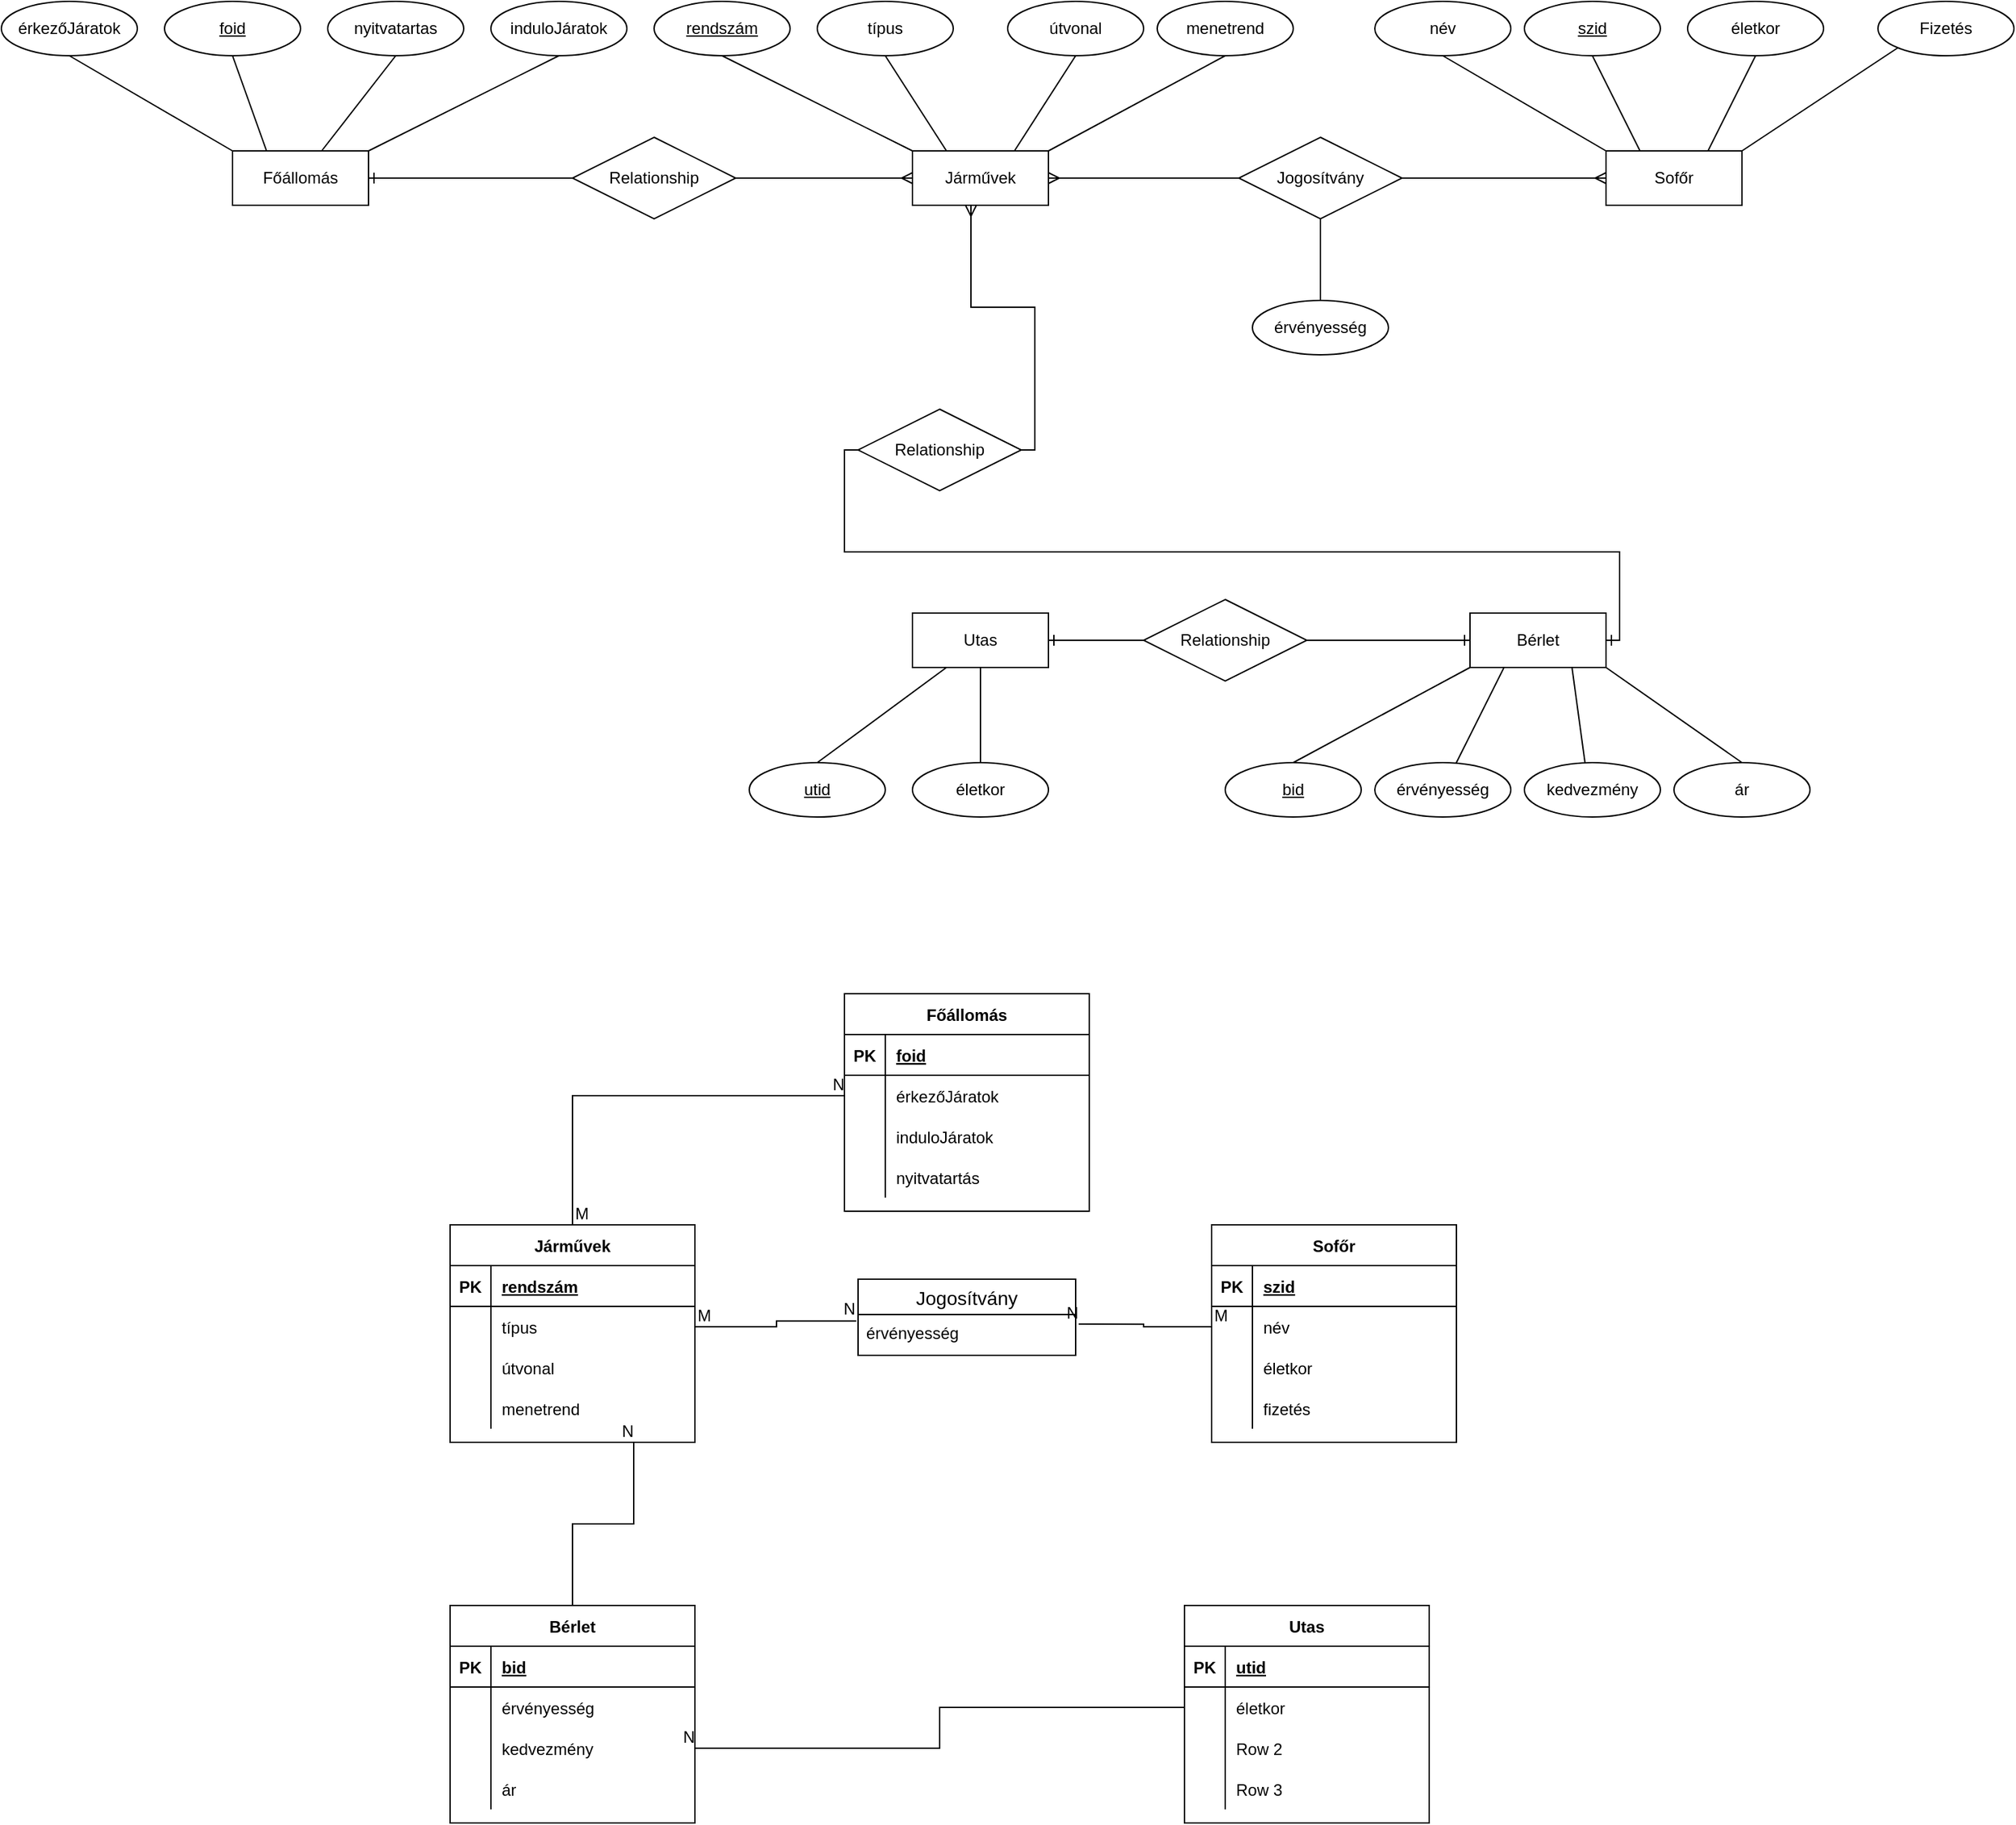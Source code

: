 <mxfile version="20.4.0" type="github">
  <diagram id="R2lEEEUBdFMjLlhIrx00" name="Page-1">
    <mxGraphModel dx="2873" dy="1334" grid="1" gridSize="10" guides="1" tooltips="1" connect="1" arrows="1" fold="1" page="0" pageScale="1" pageWidth="850" pageHeight="1100" math="0" shadow="0" extFonts="Permanent Marker^https://fonts.googleapis.com/css?family=Permanent+Marker">
      <root>
        <mxCell id="0" />
        <mxCell id="1" parent="0" />
        <mxCell id="M6gMAkujk3P0K6vXCGeZ-2" value="Utas" style="whiteSpace=wrap;html=1;align=center;" parent="1" vertex="1">
          <mxGeometry x="-160" y="190" width="100" height="40" as="geometry" />
        </mxCell>
        <mxCell id="M6gMAkujk3P0K6vXCGeZ-3" value="Bérlet" style="whiteSpace=wrap;html=1;align=center;" parent="1" vertex="1">
          <mxGeometry x="250" y="190" width="100" height="40" as="geometry" />
        </mxCell>
        <mxCell id="M6gMAkujk3P0K6vXCGeZ-4" value="Járművek" style="whiteSpace=wrap;html=1;align=center;" parent="1" vertex="1">
          <mxGeometry x="-160" y="-150" width="100" height="40" as="geometry" />
        </mxCell>
        <mxCell id="M6gMAkujk3P0K6vXCGeZ-5" value="Sofőr" style="whiteSpace=wrap;html=1;align=center;" parent="1" vertex="1">
          <mxGeometry x="350" y="-150" width="100" height="40" as="geometry" />
        </mxCell>
        <mxCell id="M6gMAkujk3P0K6vXCGeZ-6" value="Jogosítvány" style="shape=rhombus;perimeter=rhombusPerimeter;whiteSpace=wrap;html=1;align=center;" parent="1" vertex="1">
          <mxGeometry x="80" y="-160" width="120" height="60" as="geometry" />
        </mxCell>
        <mxCell id="M6gMAkujk3P0K6vXCGeZ-8" value="" style="edgeStyle=entityRelationEdgeStyle;fontSize=12;html=1;endArrow=ERmany;rounded=0;exitX=1;exitY=0.5;exitDx=0;exitDy=0;entryX=0;entryY=0.5;entryDx=0;entryDy=0;" parent="1" source="M6gMAkujk3P0K6vXCGeZ-6" target="M6gMAkujk3P0K6vXCGeZ-5" edge="1">
          <mxGeometry width="100" height="100" relative="1" as="geometry">
            <mxPoint x="370" y="60" as="sourcePoint" />
            <mxPoint x="470" y="-40" as="targetPoint" />
          </mxGeometry>
        </mxCell>
        <mxCell id="M6gMAkujk3P0K6vXCGeZ-11" value="érvényesség" style="ellipse;whiteSpace=wrap;html=1;align=center;" parent="1" vertex="1">
          <mxGeometry x="90" y="-40" width="100" height="40" as="geometry" />
        </mxCell>
        <mxCell id="M6gMAkujk3P0K6vXCGeZ-13" value="" style="edgeStyle=entityRelationEdgeStyle;fontSize=12;html=1;endArrow=ERmany;rounded=0;exitX=0;exitY=0.5;exitDx=0;exitDy=0;entryX=1;entryY=0.5;entryDx=0;entryDy=0;" parent="1" source="M6gMAkujk3P0K6vXCGeZ-6" target="M6gMAkujk3P0K6vXCGeZ-4" edge="1">
          <mxGeometry width="100" height="100" relative="1" as="geometry">
            <mxPoint x="370" y="60" as="sourcePoint" />
            <mxPoint x="470" y="-40" as="targetPoint" />
          </mxGeometry>
        </mxCell>
        <mxCell id="M6gMAkujk3P0K6vXCGeZ-14" value="szid" style="ellipse;whiteSpace=wrap;html=1;align=center;fontStyle=4;" parent="1" vertex="1">
          <mxGeometry x="290" y="-260" width="100" height="40" as="geometry" />
        </mxCell>
        <mxCell id="M6gMAkujk3P0K6vXCGeZ-15" value="" style="endArrow=none;html=1;rounded=0;entryX=0.5;entryY=1;entryDx=0;entryDy=0;exitX=0.25;exitY=0;exitDx=0;exitDy=0;" parent="1" source="M6gMAkujk3P0K6vXCGeZ-5" target="M6gMAkujk3P0K6vXCGeZ-14" edge="1">
          <mxGeometry relative="1" as="geometry">
            <mxPoint x="340" y="10" as="sourcePoint" />
            <mxPoint x="500" y="10" as="targetPoint" />
          </mxGeometry>
        </mxCell>
        <mxCell id="M6gMAkujk3P0K6vXCGeZ-16" value="Relationship" style="shape=rhombus;perimeter=rhombusPerimeter;whiteSpace=wrap;html=1;align=center;" parent="1" vertex="1">
          <mxGeometry x="10" y="180" width="120" height="60" as="geometry" />
        </mxCell>
        <mxCell id="M6gMAkujk3P0K6vXCGeZ-17" value="" style="edgeStyle=entityRelationEdgeStyle;fontSize=12;html=1;endArrow=ERone;endFill=1;rounded=0;exitX=1;exitY=0.5;exitDx=0;exitDy=0;entryX=0;entryY=0.5;entryDx=0;entryDy=0;" parent="1" source="M6gMAkujk3P0K6vXCGeZ-16" target="M6gMAkujk3P0K6vXCGeZ-3" edge="1">
          <mxGeometry width="100" height="100" relative="1" as="geometry">
            <mxPoint x="160" y="60" as="sourcePoint" />
            <mxPoint x="470" y="60" as="targetPoint" />
          </mxGeometry>
        </mxCell>
        <mxCell id="M6gMAkujk3P0K6vXCGeZ-18" value="" style="edgeStyle=entityRelationEdgeStyle;fontSize=12;html=1;endArrow=ERone;endFill=1;rounded=0;exitX=0;exitY=0.5;exitDx=0;exitDy=0;entryX=1;entryY=0.5;entryDx=0;entryDy=0;" parent="1" source="M6gMAkujk3P0K6vXCGeZ-16" target="M6gMAkujk3P0K6vXCGeZ-2" edge="1">
          <mxGeometry width="100" height="100" relative="1" as="geometry">
            <mxPoint x="370" y="160" as="sourcePoint" />
            <mxPoint x="470" y="60" as="targetPoint" />
          </mxGeometry>
        </mxCell>
        <mxCell id="M6gMAkujk3P0K6vXCGeZ-20" value="bid" style="ellipse;whiteSpace=wrap;html=1;align=center;fontStyle=4;" parent="1" vertex="1">
          <mxGeometry x="70" y="300" width="100" height="40" as="geometry" />
        </mxCell>
        <mxCell id="M6gMAkujk3P0K6vXCGeZ-21" value="" style="endArrow=none;html=1;rounded=0;exitX=0.5;exitY=0;exitDx=0;exitDy=0;entryX=0;entryY=1;entryDx=0;entryDy=0;" parent="1" source="M6gMAkujk3P0K6vXCGeZ-20" target="M6gMAkujk3P0K6vXCGeZ-3" edge="1">
          <mxGeometry relative="1" as="geometry">
            <mxPoint x="340" y="110" as="sourcePoint" />
            <mxPoint x="500" y="110" as="targetPoint" />
          </mxGeometry>
        </mxCell>
        <mxCell id="M6gMAkujk3P0K6vXCGeZ-22" value="érvényesség" style="ellipse;whiteSpace=wrap;html=1;align=center;" parent="1" vertex="1">
          <mxGeometry x="180" y="300" width="100" height="40" as="geometry" />
        </mxCell>
        <mxCell id="M6gMAkujk3P0K6vXCGeZ-24" value="" style="endArrow=none;html=1;rounded=0;exitX=0.25;exitY=1;exitDx=0;exitDy=0;" parent="1" source="M6gMAkujk3P0K6vXCGeZ-3" target="M6gMAkujk3P0K6vXCGeZ-22" edge="1">
          <mxGeometry relative="1" as="geometry">
            <mxPoint x="340" y="110" as="sourcePoint" />
            <mxPoint x="500" y="110" as="targetPoint" />
          </mxGeometry>
        </mxCell>
        <mxCell id="M6gMAkujk3P0K6vXCGeZ-25" value="" style="endArrow=none;html=1;rounded=0;exitX=0.75;exitY=1;exitDx=0;exitDy=0;entryX=0.5;entryY=1;entryDx=0;entryDy=0;" parent="1" source="M6gMAkujk3P0K6vXCGeZ-3" target="M6gMAkujk3P0K6vXCGeZ-39" edge="1">
          <mxGeometry relative="1" as="geometry">
            <mxPoint x="340" y="110" as="sourcePoint" />
            <mxPoint x="330" y="120" as="targetPoint" />
          </mxGeometry>
        </mxCell>
        <mxCell id="M6gMAkujk3P0K6vXCGeZ-26" value="életkor" style="ellipse;whiteSpace=wrap;html=1;align=center;" parent="1" vertex="1">
          <mxGeometry x="-160" y="300" width="100" height="40" as="geometry" />
        </mxCell>
        <mxCell id="M6gMAkujk3P0K6vXCGeZ-27" value="" style="endArrow=none;html=1;rounded=0;exitX=0.5;exitY=1;exitDx=0;exitDy=0;entryX=0.5;entryY=0;entryDx=0;entryDy=0;" parent="1" source="M6gMAkujk3P0K6vXCGeZ-2" target="M6gMAkujk3P0K6vXCGeZ-26" edge="1">
          <mxGeometry relative="1" as="geometry">
            <mxPoint x="340" y="110" as="sourcePoint" />
            <mxPoint x="500" y="110" as="targetPoint" />
          </mxGeometry>
        </mxCell>
        <mxCell id="M6gMAkujk3P0K6vXCGeZ-28" value="Relationship" style="shape=rhombus;perimeter=rhombusPerimeter;whiteSpace=wrap;html=1;align=center;" parent="1" vertex="1">
          <mxGeometry x="-200" y="40" width="120" height="60" as="geometry" />
        </mxCell>
        <mxCell id="M6gMAkujk3P0K6vXCGeZ-29" value="" style="fontSize=12;html=1;endArrow=ERmany;rounded=0;exitX=1;exitY=0.5;exitDx=0;exitDy=0;entryX=0.43;entryY=1;entryDx=0;entryDy=0;edgeStyle=orthogonalEdgeStyle;entryPerimeter=0;" parent="1" source="M6gMAkujk3P0K6vXCGeZ-28" target="M6gMAkujk3P0K6vXCGeZ-4" edge="1">
          <mxGeometry width="100" height="100" relative="1" as="geometry">
            <mxPoint x="440" y="160" as="sourcePoint" />
            <mxPoint x="540" y="60" as="targetPoint" />
          </mxGeometry>
        </mxCell>
        <mxCell id="M6gMAkujk3P0K6vXCGeZ-30" value="" style="edgeStyle=orthogonalEdgeStyle;fontSize=12;html=1;endArrow=ERone;endFill=1;rounded=0;exitX=0;exitY=0.5;exitDx=0;exitDy=0;entryX=1;entryY=0.5;entryDx=0;entryDy=0;" parent="1" source="M6gMAkujk3P0K6vXCGeZ-28" target="M6gMAkujk3P0K6vXCGeZ-3" edge="1">
          <mxGeometry width="100" height="100" relative="1" as="geometry">
            <mxPoint x="260" y="60" as="sourcePoint" />
            <mxPoint x="360" y="-40" as="targetPoint" />
          </mxGeometry>
        </mxCell>
        <mxCell id="M6gMAkujk3P0K6vXCGeZ-31" value="típus" style="ellipse;whiteSpace=wrap;html=1;align=center;" parent="1" vertex="1">
          <mxGeometry x="-230" y="-260" width="100" height="40" as="geometry" />
        </mxCell>
        <mxCell id="M6gMAkujk3P0K6vXCGeZ-32" value="rendszám" style="ellipse;whiteSpace=wrap;html=1;align=center;fontStyle=4;" parent="1" vertex="1">
          <mxGeometry x="-350" y="-260" width="100" height="40" as="geometry" />
        </mxCell>
        <mxCell id="M6gMAkujk3P0K6vXCGeZ-33" value="" style="endArrow=none;html=1;rounded=0;exitX=0.5;exitY=1;exitDx=0;exitDy=0;entryX=0;entryY=0;entryDx=0;entryDy=0;" parent="1" source="M6gMAkujk3P0K6vXCGeZ-32" target="M6gMAkujk3P0K6vXCGeZ-4" edge="1">
          <mxGeometry relative="1" as="geometry">
            <mxPoint x="230" y="10" as="sourcePoint" />
            <mxPoint x="390" y="10" as="targetPoint" />
          </mxGeometry>
        </mxCell>
        <mxCell id="M6gMAkujk3P0K6vXCGeZ-34" value="" style="endArrow=none;html=1;rounded=0;exitX=0.5;exitY=1;exitDx=0;exitDy=0;entryX=0.25;entryY=0;entryDx=0;entryDy=0;" parent="1" source="M6gMAkujk3P0K6vXCGeZ-31" target="M6gMAkujk3P0K6vXCGeZ-4" edge="1">
          <mxGeometry relative="1" as="geometry">
            <mxPoint x="230" y="10" as="sourcePoint" />
            <mxPoint x="390" y="10" as="targetPoint" />
          </mxGeometry>
        </mxCell>
        <mxCell id="M6gMAkujk3P0K6vXCGeZ-35" value="életkor" style="ellipse;whiteSpace=wrap;html=1;align=center;" parent="1" vertex="1">
          <mxGeometry x="410" y="-260" width="100" height="40" as="geometry" />
        </mxCell>
        <mxCell id="M6gMAkujk3P0K6vXCGeZ-36" value="ár" style="ellipse;whiteSpace=wrap;html=1;align=center;" parent="1" vertex="1">
          <mxGeometry x="400" y="300" width="100" height="40" as="geometry" />
        </mxCell>
        <mxCell id="M6gMAkujk3P0K6vXCGeZ-37" value="" style="endArrow=none;html=1;rounded=0;entryX=0.5;entryY=0;entryDx=0;entryDy=0;exitX=1;exitY=1;exitDx=0;exitDy=0;" parent="1" source="M6gMAkujk3P0K6vXCGeZ-3" target="M6gMAkujk3P0K6vXCGeZ-36" edge="1">
          <mxGeometry relative="1" as="geometry">
            <mxPoint x="230" y="10" as="sourcePoint" />
            <mxPoint x="390" y="10" as="targetPoint" />
          </mxGeometry>
        </mxCell>
        <mxCell id="M6gMAkujk3P0K6vXCGeZ-39" value="kedvezmény" style="ellipse;whiteSpace=wrap;html=1;align=center;" parent="1" vertex="1">
          <mxGeometry x="290" y="300" width="100" height="40" as="geometry" />
        </mxCell>
        <mxCell id="M6gMAkujk3P0K6vXCGeZ-40" value="útvonal" style="ellipse;whiteSpace=wrap;html=1;align=center;" parent="1" vertex="1">
          <mxGeometry x="-90" y="-260" width="100" height="40" as="geometry" />
        </mxCell>
        <mxCell id="M6gMAkujk3P0K6vXCGeZ-42" value="" style="endArrow=none;html=1;rounded=0;exitX=0.75;exitY=0;exitDx=0;exitDy=0;entryX=0.5;entryY=1;entryDx=0;entryDy=0;" parent="1" source="M6gMAkujk3P0K6vXCGeZ-4" target="M6gMAkujk3P0K6vXCGeZ-40" edge="1">
          <mxGeometry relative="1" as="geometry">
            <mxPoint x="230" y="10" as="sourcePoint" />
            <mxPoint x="390" y="10" as="targetPoint" />
          </mxGeometry>
        </mxCell>
        <mxCell id="M6gMAkujk3P0K6vXCGeZ-43" value="" style="endArrow=none;html=1;rounded=0;exitX=0.75;exitY=0;exitDx=0;exitDy=0;entryX=0.5;entryY=1;entryDx=0;entryDy=0;" parent="1" source="M6gMAkujk3P0K6vXCGeZ-5" target="M6gMAkujk3P0K6vXCGeZ-35" edge="1">
          <mxGeometry relative="1" as="geometry">
            <mxPoint x="230" y="110" as="sourcePoint" />
            <mxPoint x="390" y="110" as="targetPoint" />
          </mxGeometry>
        </mxCell>
        <mxCell id="M6gMAkujk3P0K6vXCGeZ-44" value="név" style="ellipse;whiteSpace=wrap;html=1;align=center;" parent="1" vertex="1">
          <mxGeometry x="180" y="-260" width="100" height="40" as="geometry" />
        </mxCell>
        <mxCell id="M6gMAkujk3P0K6vXCGeZ-46" value="" style="endArrow=none;html=1;rounded=0;exitX=0.5;exitY=1;exitDx=0;exitDy=0;entryX=0;entryY=0;entryDx=0;entryDy=0;" parent="1" source="M6gMAkujk3P0K6vXCGeZ-44" target="M6gMAkujk3P0K6vXCGeZ-5" edge="1">
          <mxGeometry relative="1" as="geometry">
            <mxPoint x="230" y="-40" as="sourcePoint" />
            <mxPoint x="390" y="-40" as="targetPoint" />
          </mxGeometry>
        </mxCell>
        <mxCell id="M6gMAkujk3P0K6vXCGeZ-47" value="" style="endArrow=none;html=1;rounded=0;entryX=1;entryY=0;entryDx=0;entryDy=0;exitX=0;exitY=1;exitDx=0;exitDy=0;" parent="1" source="M6gMAkujk3P0K6vXCGeZ-48" target="M6gMAkujk3P0K6vXCGeZ-5" edge="1">
          <mxGeometry relative="1" as="geometry">
            <mxPoint x="540" y="-130" as="sourcePoint" />
            <mxPoint x="390" y="-40" as="targetPoint" />
          </mxGeometry>
        </mxCell>
        <mxCell id="M6gMAkujk3P0K6vXCGeZ-48" value="Fizetés" style="ellipse;whiteSpace=wrap;html=1;align=center;" parent="1" vertex="1">
          <mxGeometry x="550" y="-260" width="100" height="40" as="geometry" />
        </mxCell>
        <mxCell id="M6gMAkujk3P0K6vXCGeZ-49" value="" style="endArrow=none;html=1;rounded=0;exitX=0.5;exitY=1;exitDx=0;exitDy=0;entryX=0.5;entryY=0;entryDx=0;entryDy=0;" parent="1" source="M6gMAkujk3P0K6vXCGeZ-6" target="M6gMAkujk3P0K6vXCGeZ-11" edge="1">
          <mxGeometry relative="1" as="geometry">
            <mxPoint x="300" y="70" as="sourcePoint" />
            <mxPoint x="460" y="70" as="targetPoint" />
          </mxGeometry>
        </mxCell>
        <mxCell id="M6gMAkujk3P0K6vXCGeZ-50" value="menetrend" style="ellipse;whiteSpace=wrap;html=1;align=center;" parent="1" vertex="1">
          <mxGeometry x="20" y="-260" width="100" height="40" as="geometry" />
        </mxCell>
        <mxCell id="M6gMAkujk3P0K6vXCGeZ-51" value="" style="endArrow=none;html=1;rounded=0;exitX=1;exitY=0;exitDx=0;exitDy=0;entryX=0.5;entryY=1;entryDx=0;entryDy=0;" parent="1" source="M6gMAkujk3P0K6vXCGeZ-4" target="M6gMAkujk3P0K6vXCGeZ-50" edge="1">
          <mxGeometry relative="1" as="geometry">
            <mxPoint x="300" y="70" as="sourcePoint" />
            <mxPoint x="460" y="70" as="targetPoint" />
          </mxGeometry>
        </mxCell>
        <mxCell id="M6gMAkujk3P0K6vXCGeZ-52" value="Járművek" style="shape=table;startSize=30;container=1;collapsible=1;childLayout=tableLayout;fixedRows=1;rowLines=0;fontStyle=1;align=center;resizeLast=1;" parent="1" vertex="1">
          <mxGeometry x="-500" y="640" width="180" height="160" as="geometry" />
        </mxCell>
        <mxCell id="M6gMAkujk3P0K6vXCGeZ-53" value="" style="shape=tableRow;horizontal=0;startSize=0;swimlaneHead=0;swimlaneBody=0;fillColor=none;collapsible=0;dropTarget=0;points=[[0,0.5],[1,0.5]];portConstraint=eastwest;top=0;left=0;right=0;bottom=1;" parent="M6gMAkujk3P0K6vXCGeZ-52" vertex="1">
          <mxGeometry y="30" width="180" height="30" as="geometry" />
        </mxCell>
        <mxCell id="M6gMAkujk3P0K6vXCGeZ-54" value="PK" style="shape=partialRectangle;connectable=0;fillColor=none;top=0;left=0;bottom=0;right=0;fontStyle=1;overflow=hidden;" parent="M6gMAkujk3P0K6vXCGeZ-53" vertex="1">
          <mxGeometry width="30" height="30" as="geometry">
            <mxRectangle width="30" height="30" as="alternateBounds" />
          </mxGeometry>
        </mxCell>
        <mxCell id="M6gMAkujk3P0K6vXCGeZ-55" value="rendszám" style="shape=partialRectangle;connectable=0;fillColor=none;top=0;left=0;bottom=0;right=0;align=left;spacingLeft=6;fontStyle=5;overflow=hidden;" parent="M6gMAkujk3P0K6vXCGeZ-53" vertex="1">
          <mxGeometry x="30" width="150" height="30" as="geometry">
            <mxRectangle width="150" height="30" as="alternateBounds" />
          </mxGeometry>
        </mxCell>
        <mxCell id="M6gMAkujk3P0K6vXCGeZ-56" value="" style="shape=tableRow;horizontal=0;startSize=0;swimlaneHead=0;swimlaneBody=0;fillColor=none;collapsible=0;dropTarget=0;points=[[0,0.5],[1,0.5]];portConstraint=eastwest;top=0;left=0;right=0;bottom=0;" parent="M6gMAkujk3P0K6vXCGeZ-52" vertex="1">
          <mxGeometry y="60" width="180" height="30" as="geometry" />
        </mxCell>
        <mxCell id="M6gMAkujk3P0K6vXCGeZ-57" value="" style="shape=partialRectangle;connectable=0;fillColor=none;top=0;left=0;bottom=0;right=0;editable=1;overflow=hidden;" parent="M6gMAkujk3P0K6vXCGeZ-56" vertex="1">
          <mxGeometry width="30" height="30" as="geometry">
            <mxRectangle width="30" height="30" as="alternateBounds" />
          </mxGeometry>
        </mxCell>
        <mxCell id="M6gMAkujk3P0K6vXCGeZ-58" value="típus" style="shape=partialRectangle;connectable=0;fillColor=none;top=0;left=0;bottom=0;right=0;align=left;spacingLeft=6;overflow=hidden;" parent="M6gMAkujk3P0K6vXCGeZ-56" vertex="1">
          <mxGeometry x="30" width="150" height="30" as="geometry">
            <mxRectangle width="150" height="30" as="alternateBounds" />
          </mxGeometry>
        </mxCell>
        <mxCell id="M6gMAkujk3P0K6vXCGeZ-59" value="" style="shape=tableRow;horizontal=0;startSize=0;swimlaneHead=0;swimlaneBody=0;fillColor=none;collapsible=0;dropTarget=0;points=[[0,0.5],[1,0.5]];portConstraint=eastwest;top=0;left=0;right=0;bottom=0;" parent="M6gMAkujk3P0K6vXCGeZ-52" vertex="1">
          <mxGeometry y="90" width="180" height="30" as="geometry" />
        </mxCell>
        <mxCell id="M6gMAkujk3P0K6vXCGeZ-60" value="" style="shape=partialRectangle;connectable=0;fillColor=none;top=0;left=0;bottom=0;right=0;editable=1;overflow=hidden;" parent="M6gMAkujk3P0K6vXCGeZ-59" vertex="1">
          <mxGeometry width="30" height="30" as="geometry">
            <mxRectangle width="30" height="30" as="alternateBounds" />
          </mxGeometry>
        </mxCell>
        <mxCell id="M6gMAkujk3P0K6vXCGeZ-61" value="útvonal" style="shape=partialRectangle;connectable=0;fillColor=none;top=0;left=0;bottom=0;right=0;align=left;spacingLeft=6;overflow=hidden;" parent="M6gMAkujk3P0K6vXCGeZ-59" vertex="1">
          <mxGeometry x="30" width="150" height="30" as="geometry">
            <mxRectangle width="150" height="30" as="alternateBounds" />
          </mxGeometry>
        </mxCell>
        <mxCell id="M6gMAkujk3P0K6vXCGeZ-62" value="" style="shape=tableRow;horizontal=0;startSize=0;swimlaneHead=0;swimlaneBody=0;fillColor=none;collapsible=0;dropTarget=0;points=[[0,0.5],[1,0.5]];portConstraint=eastwest;top=0;left=0;right=0;bottom=0;" parent="M6gMAkujk3P0K6vXCGeZ-52" vertex="1">
          <mxGeometry y="120" width="180" height="30" as="geometry" />
        </mxCell>
        <mxCell id="M6gMAkujk3P0K6vXCGeZ-63" value="" style="shape=partialRectangle;connectable=0;fillColor=none;top=0;left=0;bottom=0;right=0;editable=1;overflow=hidden;" parent="M6gMAkujk3P0K6vXCGeZ-62" vertex="1">
          <mxGeometry width="30" height="30" as="geometry">
            <mxRectangle width="30" height="30" as="alternateBounds" />
          </mxGeometry>
        </mxCell>
        <mxCell id="M6gMAkujk3P0K6vXCGeZ-64" value="menetrend" style="shape=partialRectangle;connectable=0;fillColor=none;top=0;left=0;bottom=0;right=0;align=left;spacingLeft=6;overflow=hidden;" parent="M6gMAkujk3P0K6vXCGeZ-62" vertex="1">
          <mxGeometry x="30" width="150" height="30" as="geometry">
            <mxRectangle width="150" height="30" as="alternateBounds" />
          </mxGeometry>
        </mxCell>
        <mxCell id="2siNBixaO03RxQ0IF_Ed-2" value="Főállomás" style="whiteSpace=wrap;html=1;align=center;" vertex="1" parent="1">
          <mxGeometry x="-660" y="-150" width="100" height="40" as="geometry" />
        </mxCell>
        <mxCell id="2siNBixaO03RxQ0IF_Ed-3" value="Relationship" style="shape=rhombus;perimeter=rhombusPerimeter;whiteSpace=wrap;html=1;align=center;" vertex="1" parent="1">
          <mxGeometry x="-410" y="-160" width="120" height="60" as="geometry" />
        </mxCell>
        <mxCell id="2siNBixaO03RxQ0IF_Ed-4" value="" style="edgeStyle=entityRelationEdgeStyle;fontSize=12;html=1;endArrow=ERone;endFill=1;rounded=0;exitX=0;exitY=0.5;exitDx=0;exitDy=0;entryX=1;entryY=0.5;entryDx=0;entryDy=0;" edge="1" parent="1" source="2siNBixaO03RxQ0IF_Ed-3" target="2siNBixaO03RxQ0IF_Ed-2">
          <mxGeometry width="100" height="100" relative="1" as="geometry">
            <mxPoint x="-290" y="-20" as="sourcePoint" />
            <mxPoint x="-190" y="-120" as="targetPoint" />
          </mxGeometry>
        </mxCell>
        <mxCell id="2siNBixaO03RxQ0IF_Ed-5" value="" style="edgeStyle=entityRelationEdgeStyle;fontSize=12;html=1;endArrow=ERmany;rounded=0;exitX=1;exitY=0.5;exitDx=0;exitDy=0;entryX=0;entryY=0.5;entryDx=0;entryDy=0;" edge="1" parent="1" source="2siNBixaO03RxQ0IF_Ed-3" target="M6gMAkujk3P0K6vXCGeZ-4">
          <mxGeometry width="100" height="100" relative="1" as="geometry">
            <mxPoint x="-290" y="-20" as="sourcePoint" />
            <mxPoint x="-280" y="-30" as="targetPoint" />
          </mxGeometry>
        </mxCell>
        <mxCell id="2siNBixaO03RxQ0IF_Ed-6" value="induloJáratok" style="ellipse;whiteSpace=wrap;html=1;align=center;" vertex="1" parent="1">
          <mxGeometry x="-470" y="-260" width="100" height="40" as="geometry" />
        </mxCell>
        <mxCell id="2siNBixaO03RxQ0IF_Ed-7" value="nyitvatartas" style="ellipse;whiteSpace=wrap;html=1;align=center;" vertex="1" parent="1">
          <mxGeometry x="-590" y="-260" width="100" height="40" as="geometry" />
        </mxCell>
        <mxCell id="2siNBixaO03RxQ0IF_Ed-9" value="foid" style="ellipse;whiteSpace=wrap;html=1;align=center;fontStyle=4;" vertex="1" parent="1">
          <mxGeometry x="-710" y="-260" width="100" height="40" as="geometry" />
        </mxCell>
        <mxCell id="2siNBixaO03RxQ0IF_Ed-11" value="érkezőJáratok" style="ellipse;whiteSpace=wrap;html=1;align=center;" vertex="1" parent="1">
          <mxGeometry x="-830" y="-260" width="100" height="40" as="geometry" />
        </mxCell>
        <mxCell id="2siNBixaO03RxQ0IF_Ed-12" value="" style="endArrow=none;html=1;rounded=0;exitX=0.5;exitY=1;exitDx=0;exitDy=0;entryX=1;entryY=0;entryDx=0;entryDy=0;" edge="1" parent="1" source="2siNBixaO03RxQ0IF_Ed-6" target="2siNBixaO03RxQ0IF_Ed-2">
          <mxGeometry relative="1" as="geometry">
            <mxPoint x="-320" y="-70" as="sourcePoint" />
            <mxPoint x="-160" y="-70" as="targetPoint" />
          </mxGeometry>
        </mxCell>
        <mxCell id="2siNBixaO03RxQ0IF_Ed-13" value="" style="endArrow=none;html=1;rounded=0;exitX=0.5;exitY=1;exitDx=0;exitDy=0;" edge="1" parent="1" source="2siNBixaO03RxQ0IF_Ed-7" target="2siNBixaO03RxQ0IF_Ed-2">
          <mxGeometry relative="1" as="geometry">
            <mxPoint x="-320" y="-70" as="sourcePoint" />
            <mxPoint x="-160" y="-70" as="targetPoint" />
          </mxGeometry>
        </mxCell>
        <mxCell id="2siNBixaO03RxQ0IF_Ed-14" value="" style="endArrow=none;html=1;rounded=0;exitX=0.5;exitY=1;exitDx=0;exitDy=0;entryX=0.25;entryY=0;entryDx=0;entryDy=0;" edge="1" parent="1" source="2siNBixaO03RxQ0IF_Ed-9" target="2siNBixaO03RxQ0IF_Ed-2">
          <mxGeometry relative="1" as="geometry">
            <mxPoint x="-320" y="-70" as="sourcePoint" />
            <mxPoint x="-160" y="-70" as="targetPoint" />
          </mxGeometry>
        </mxCell>
        <mxCell id="2siNBixaO03RxQ0IF_Ed-15" value="" style="endArrow=none;html=1;rounded=0;exitX=0.5;exitY=1;exitDx=0;exitDy=0;entryX=0;entryY=0;entryDx=0;entryDy=0;" edge="1" parent="1" source="2siNBixaO03RxQ0IF_Ed-11" target="2siNBixaO03RxQ0IF_Ed-2">
          <mxGeometry relative="1" as="geometry">
            <mxPoint x="-320" y="-70" as="sourcePoint" />
            <mxPoint x="-160" y="-70" as="targetPoint" />
          </mxGeometry>
        </mxCell>
        <mxCell id="2siNBixaO03RxQ0IF_Ed-16" value="utid" style="ellipse;whiteSpace=wrap;html=1;align=center;fontStyle=4;" vertex="1" parent="1">
          <mxGeometry x="-280" y="300" width="100" height="40" as="geometry" />
        </mxCell>
        <mxCell id="2siNBixaO03RxQ0IF_Ed-17" value="" style="endArrow=none;html=1;rounded=0;exitX=0.5;exitY=0;exitDx=0;exitDy=0;entryX=0.25;entryY=1;entryDx=0;entryDy=0;" edge="1" parent="1" source="2siNBixaO03RxQ0IF_Ed-16" target="M6gMAkujk3P0K6vXCGeZ-2">
          <mxGeometry relative="1" as="geometry">
            <mxPoint x="-220" y="130" as="sourcePoint" />
            <mxPoint x="-60" y="130" as="targetPoint" />
          </mxGeometry>
        </mxCell>
        <mxCell id="2siNBixaO03RxQ0IF_Ed-18" value="Főállomás" style="shape=table;startSize=30;container=1;collapsible=1;childLayout=tableLayout;fixedRows=1;rowLines=0;fontStyle=1;align=center;resizeLast=1;" vertex="1" parent="1">
          <mxGeometry x="-210" y="470" width="180" height="160" as="geometry" />
        </mxCell>
        <mxCell id="2siNBixaO03RxQ0IF_Ed-19" value="" style="shape=tableRow;horizontal=0;startSize=0;swimlaneHead=0;swimlaneBody=0;fillColor=none;collapsible=0;dropTarget=0;points=[[0,0.5],[1,0.5]];portConstraint=eastwest;top=0;left=0;right=0;bottom=1;" vertex="1" parent="2siNBixaO03RxQ0IF_Ed-18">
          <mxGeometry y="30" width="180" height="30" as="geometry" />
        </mxCell>
        <mxCell id="2siNBixaO03RxQ0IF_Ed-20" value="PK" style="shape=partialRectangle;connectable=0;fillColor=none;top=0;left=0;bottom=0;right=0;fontStyle=1;overflow=hidden;" vertex="1" parent="2siNBixaO03RxQ0IF_Ed-19">
          <mxGeometry width="30" height="30" as="geometry">
            <mxRectangle width="30" height="30" as="alternateBounds" />
          </mxGeometry>
        </mxCell>
        <mxCell id="2siNBixaO03RxQ0IF_Ed-21" value="foid" style="shape=partialRectangle;connectable=0;fillColor=none;top=0;left=0;bottom=0;right=0;align=left;spacingLeft=6;fontStyle=5;overflow=hidden;" vertex="1" parent="2siNBixaO03RxQ0IF_Ed-19">
          <mxGeometry x="30" width="150" height="30" as="geometry">
            <mxRectangle width="150" height="30" as="alternateBounds" />
          </mxGeometry>
        </mxCell>
        <mxCell id="2siNBixaO03RxQ0IF_Ed-22" value="" style="shape=tableRow;horizontal=0;startSize=0;swimlaneHead=0;swimlaneBody=0;fillColor=none;collapsible=0;dropTarget=0;points=[[0,0.5],[1,0.5]];portConstraint=eastwest;top=0;left=0;right=0;bottom=0;" vertex="1" parent="2siNBixaO03RxQ0IF_Ed-18">
          <mxGeometry y="60" width="180" height="30" as="geometry" />
        </mxCell>
        <mxCell id="2siNBixaO03RxQ0IF_Ed-23" value="" style="shape=partialRectangle;connectable=0;fillColor=none;top=0;left=0;bottom=0;right=0;editable=1;overflow=hidden;" vertex="1" parent="2siNBixaO03RxQ0IF_Ed-22">
          <mxGeometry width="30" height="30" as="geometry">
            <mxRectangle width="30" height="30" as="alternateBounds" />
          </mxGeometry>
        </mxCell>
        <mxCell id="2siNBixaO03RxQ0IF_Ed-24" value="érkezőJáratok" style="shape=partialRectangle;connectable=0;fillColor=none;top=0;left=0;bottom=0;right=0;align=left;spacingLeft=6;overflow=hidden;" vertex="1" parent="2siNBixaO03RxQ0IF_Ed-22">
          <mxGeometry x="30" width="150" height="30" as="geometry">
            <mxRectangle width="150" height="30" as="alternateBounds" />
          </mxGeometry>
        </mxCell>
        <mxCell id="2siNBixaO03RxQ0IF_Ed-25" value="" style="shape=tableRow;horizontal=0;startSize=0;swimlaneHead=0;swimlaneBody=0;fillColor=none;collapsible=0;dropTarget=0;points=[[0,0.5],[1,0.5]];portConstraint=eastwest;top=0;left=0;right=0;bottom=0;" vertex="1" parent="2siNBixaO03RxQ0IF_Ed-18">
          <mxGeometry y="90" width="180" height="30" as="geometry" />
        </mxCell>
        <mxCell id="2siNBixaO03RxQ0IF_Ed-26" value="" style="shape=partialRectangle;connectable=0;fillColor=none;top=0;left=0;bottom=0;right=0;editable=1;overflow=hidden;" vertex="1" parent="2siNBixaO03RxQ0IF_Ed-25">
          <mxGeometry width="30" height="30" as="geometry">
            <mxRectangle width="30" height="30" as="alternateBounds" />
          </mxGeometry>
        </mxCell>
        <mxCell id="2siNBixaO03RxQ0IF_Ed-27" value="induloJáratok" style="shape=partialRectangle;connectable=0;fillColor=none;top=0;left=0;bottom=0;right=0;align=left;spacingLeft=6;overflow=hidden;" vertex="1" parent="2siNBixaO03RxQ0IF_Ed-25">
          <mxGeometry x="30" width="150" height="30" as="geometry">
            <mxRectangle width="150" height="30" as="alternateBounds" />
          </mxGeometry>
        </mxCell>
        <mxCell id="2siNBixaO03RxQ0IF_Ed-28" value="" style="shape=tableRow;horizontal=0;startSize=0;swimlaneHead=0;swimlaneBody=0;fillColor=none;collapsible=0;dropTarget=0;points=[[0,0.5],[1,0.5]];portConstraint=eastwest;top=0;left=0;right=0;bottom=0;" vertex="1" parent="2siNBixaO03RxQ0IF_Ed-18">
          <mxGeometry y="120" width="180" height="30" as="geometry" />
        </mxCell>
        <mxCell id="2siNBixaO03RxQ0IF_Ed-29" value="" style="shape=partialRectangle;connectable=0;fillColor=none;top=0;left=0;bottom=0;right=0;editable=1;overflow=hidden;" vertex="1" parent="2siNBixaO03RxQ0IF_Ed-28">
          <mxGeometry width="30" height="30" as="geometry">
            <mxRectangle width="30" height="30" as="alternateBounds" />
          </mxGeometry>
        </mxCell>
        <mxCell id="2siNBixaO03RxQ0IF_Ed-30" value="nyitvatartás" style="shape=partialRectangle;connectable=0;fillColor=none;top=0;left=0;bottom=0;right=0;align=left;spacingLeft=6;overflow=hidden;" vertex="1" parent="2siNBixaO03RxQ0IF_Ed-28">
          <mxGeometry x="30" width="150" height="30" as="geometry">
            <mxRectangle width="150" height="30" as="alternateBounds" />
          </mxGeometry>
        </mxCell>
        <mxCell id="2siNBixaO03RxQ0IF_Ed-31" value="Sofőr" style="shape=table;startSize=30;container=1;collapsible=1;childLayout=tableLayout;fixedRows=1;rowLines=0;fontStyle=1;align=center;resizeLast=1;" vertex="1" parent="1">
          <mxGeometry x="60" y="640" width="180" height="160" as="geometry" />
        </mxCell>
        <mxCell id="2siNBixaO03RxQ0IF_Ed-32" value="" style="shape=tableRow;horizontal=0;startSize=0;swimlaneHead=0;swimlaneBody=0;fillColor=none;collapsible=0;dropTarget=0;points=[[0,0.5],[1,0.5]];portConstraint=eastwest;top=0;left=0;right=0;bottom=1;" vertex="1" parent="2siNBixaO03RxQ0IF_Ed-31">
          <mxGeometry y="30" width="180" height="30" as="geometry" />
        </mxCell>
        <mxCell id="2siNBixaO03RxQ0IF_Ed-33" value="PK" style="shape=partialRectangle;connectable=0;fillColor=none;top=0;left=0;bottom=0;right=0;fontStyle=1;overflow=hidden;" vertex="1" parent="2siNBixaO03RxQ0IF_Ed-32">
          <mxGeometry width="30" height="30" as="geometry">
            <mxRectangle width="30" height="30" as="alternateBounds" />
          </mxGeometry>
        </mxCell>
        <mxCell id="2siNBixaO03RxQ0IF_Ed-34" value="szid" style="shape=partialRectangle;connectable=0;fillColor=none;top=0;left=0;bottom=0;right=0;align=left;spacingLeft=6;fontStyle=5;overflow=hidden;" vertex="1" parent="2siNBixaO03RxQ0IF_Ed-32">
          <mxGeometry x="30" width="150" height="30" as="geometry">
            <mxRectangle width="150" height="30" as="alternateBounds" />
          </mxGeometry>
        </mxCell>
        <mxCell id="2siNBixaO03RxQ0IF_Ed-35" value="" style="shape=tableRow;horizontal=0;startSize=0;swimlaneHead=0;swimlaneBody=0;fillColor=none;collapsible=0;dropTarget=0;points=[[0,0.5],[1,0.5]];portConstraint=eastwest;top=0;left=0;right=0;bottom=0;" vertex="1" parent="2siNBixaO03RxQ0IF_Ed-31">
          <mxGeometry y="60" width="180" height="30" as="geometry" />
        </mxCell>
        <mxCell id="2siNBixaO03RxQ0IF_Ed-36" value="" style="shape=partialRectangle;connectable=0;fillColor=none;top=0;left=0;bottom=0;right=0;editable=1;overflow=hidden;" vertex="1" parent="2siNBixaO03RxQ0IF_Ed-35">
          <mxGeometry width="30" height="30" as="geometry">
            <mxRectangle width="30" height="30" as="alternateBounds" />
          </mxGeometry>
        </mxCell>
        <mxCell id="2siNBixaO03RxQ0IF_Ed-37" value="név" style="shape=partialRectangle;connectable=0;fillColor=none;top=0;left=0;bottom=0;right=0;align=left;spacingLeft=6;overflow=hidden;" vertex="1" parent="2siNBixaO03RxQ0IF_Ed-35">
          <mxGeometry x="30" width="150" height="30" as="geometry">
            <mxRectangle width="150" height="30" as="alternateBounds" />
          </mxGeometry>
        </mxCell>
        <mxCell id="2siNBixaO03RxQ0IF_Ed-38" value="" style="shape=tableRow;horizontal=0;startSize=0;swimlaneHead=0;swimlaneBody=0;fillColor=none;collapsible=0;dropTarget=0;points=[[0,0.5],[1,0.5]];portConstraint=eastwest;top=0;left=0;right=0;bottom=0;" vertex="1" parent="2siNBixaO03RxQ0IF_Ed-31">
          <mxGeometry y="90" width="180" height="30" as="geometry" />
        </mxCell>
        <mxCell id="2siNBixaO03RxQ0IF_Ed-39" value="" style="shape=partialRectangle;connectable=0;fillColor=none;top=0;left=0;bottom=0;right=0;editable=1;overflow=hidden;" vertex="1" parent="2siNBixaO03RxQ0IF_Ed-38">
          <mxGeometry width="30" height="30" as="geometry">
            <mxRectangle width="30" height="30" as="alternateBounds" />
          </mxGeometry>
        </mxCell>
        <mxCell id="2siNBixaO03RxQ0IF_Ed-40" value="életkor" style="shape=partialRectangle;connectable=0;fillColor=none;top=0;left=0;bottom=0;right=0;align=left;spacingLeft=6;overflow=hidden;" vertex="1" parent="2siNBixaO03RxQ0IF_Ed-38">
          <mxGeometry x="30" width="150" height="30" as="geometry">
            <mxRectangle width="150" height="30" as="alternateBounds" />
          </mxGeometry>
        </mxCell>
        <mxCell id="2siNBixaO03RxQ0IF_Ed-41" value="" style="shape=tableRow;horizontal=0;startSize=0;swimlaneHead=0;swimlaneBody=0;fillColor=none;collapsible=0;dropTarget=0;points=[[0,0.5],[1,0.5]];portConstraint=eastwest;top=0;left=0;right=0;bottom=0;" vertex="1" parent="2siNBixaO03RxQ0IF_Ed-31">
          <mxGeometry y="120" width="180" height="30" as="geometry" />
        </mxCell>
        <mxCell id="2siNBixaO03RxQ0IF_Ed-42" value="" style="shape=partialRectangle;connectable=0;fillColor=none;top=0;left=0;bottom=0;right=0;editable=1;overflow=hidden;" vertex="1" parent="2siNBixaO03RxQ0IF_Ed-41">
          <mxGeometry width="30" height="30" as="geometry">
            <mxRectangle width="30" height="30" as="alternateBounds" />
          </mxGeometry>
        </mxCell>
        <mxCell id="2siNBixaO03RxQ0IF_Ed-43" value="fizetés" style="shape=partialRectangle;connectable=0;fillColor=none;top=0;left=0;bottom=0;right=0;align=left;spacingLeft=6;overflow=hidden;" vertex="1" parent="2siNBixaO03RxQ0IF_Ed-41">
          <mxGeometry x="30" width="150" height="30" as="geometry">
            <mxRectangle width="150" height="30" as="alternateBounds" />
          </mxGeometry>
        </mxCell>
        <mxCell id="2siNBixaO03RxQ0IF_Ed-44" value="Utas" style="shape=table;startSize=30;container=1;collapsible=1;childLayout=tableLayout;fixedRows=1;rowLines=0;fontStyle=1;align=center;resizeLast=1;" vertex="1" parent="1">
          <mxGeometry x="40" y="920" width="180" height="160" as="geometry" />
        </mxCell>
        <mxCell id="2siNBixaO03RxQ0IF_Ed-45" value="" style="shape=tableRow;horizontal=0;startSize=0;swimlaneHead=0;swimlaneBody=0;fillColor=none;collapsible=0;dropTarget=0;points=[[0,0.5],[1,0.5]];portConstraint=eastwest;top=0;left=0;right=0;bottom=1;" vertex="1" parent="2siNBixaO03RxQ0IF_Ed-44">
          <mxGeometry y="30" width="180" height="30" as="geometry" />
        </mxCell>
        <mxCell id="2siNBixaO03RxQ0IF_Ed-46" value="PK" style="shape=partialRectangle;connectable=0;fillColor=none;top=0;left=0;bottom=0;right=0;fontStyle=1;overflow=hidden;" vertex="1" parent="2siNBixaO03RxQ0IF_Ed-45">
          <mxGeometry width="30" height="30" as="geometry">
            <mxRectangle width="30" height="30" as="alternateBounds" />
          </mxGeometry>
        </mxCell>
        <mxCell id="2siNBixaO03RxQ0IF_Ed-47" value="utid" style="shape=partialRectangle;connectable=0;fillColor=none;top=0;left=0;bottom=0;right=0;align=left;spacingLeft=6;fontStyle=5;overflow=hidden;" vertex="1" parent="2siNBixaO03RxQ0IF_Ed-45">
          <mxGeometry x="30" width="150" height="30" as="geometry">
            <mxRectangle width="150" height="30" as="alternateBounds" />
          </mxGeometry>
        </mxCell>
        <mxCell id="2siNBixaO03RxQ0IF_Ed-48" value="" style="shape=tableRow;horizontal=0;startSize=0;swimlaneHead=0;swimlaneBody=0;fillColor=none;collapsible=0;dropTarget=0;points=[[0,0.5],[1,0.5]];portConstraint=eastwest;top=0;left=0;right=0;bottom=0;" vertex="1" parent="2siNBixaO03RxQ0IF_Ed-44">
          <mxGeometry y="60" width="180" height="30" as="geometry" />
        </mxCell>
        <mxCell id="2siNBixaO03RxQ0IF_Ed-49" value="" style="shape=partialRectangle;connectable=0;fillColor=none;top=0;left=0;bottom=0;right=0;editable=1;overflow=hidden;" vertex="1" parent="2siNBixaO03RxQ0IF_Ed-48">
          <mxGeometry width="30" height="30" as="geometry">
            <mxRectangle width="30" height="30" as="alternateBounds" />
          </mxGeometry>
        </mxCell>
        <mxCell id="2siNBixaO03RxQ0IF_Ed-50" value="életkor" style="shape=partialRectangle;connectable=0;fillColor=none;top=0;left=0;bottom=0;right=0;align=left;spacingLeft=6;overflow=hidden;" vertex="1" parent="2siNBixaO03RxQ0IF_Ed-48">
          <mxGeometry x="30" width="150" height="30" as="geometry">
            <mxRectangle width="150" height="30" as="alternateBounds" />
          </mxGeometry>
        </mxCell>
        <mxCell id="2siNBixaO03RxQ0IF_Ed-51" value="" style="shape=tableRow;horizontal=0;startSize=0;swimlaneHead=0;swimlaneBody=0;fillColor=none;collapsible=0;dropTarget=0;points=[[0,0.5],[1,0.5]];portConstraint=eastwest;top=0;left=0;right=0;bottom=0;" vertex="1" parent="2siNBixaO03RxQ0IF_Ed-44">
          <mxGeometry y="90" width="180" height="30" as="geometry" />
        </mxCell>
        <mxCell id="2siNBixaO03RxQ0IF_Ed-52" value="" style="shape=partialRectangle;connectable=0;fillColor=none;top=0;left=0;bottom=0;right=0;editable=1;overflow=hidden;" vertex="1" parent="2siNBixaO03RxQ0IF_Ed-51">
          <mxGeometry width="30" height="30" as="geometry">
            <mxRectangle width="30" height="30" as="alternateBounds" />
          </mxGeometry>
        </mxCell>
        <mxCell id="2siNBixaO03RxQ0IF_Ed-53" value="Row 2" style="shape=partialRectangle;connectable=0;fillColor=none;top=0;left=0;bottom=0;right=0;align=left;spacingLeft=6;overflow=hidden;" vertex="1" parent="2siNBixaO03RxQ0IF_Ed-51">
          <mxGeometry x="30" width="150" height="30" as="geometry">
            <mxRectangle width="150" height="30" as="alternateBounds" />
          </mxGeometry>
        </mxCell>
        <mxCell id="2siNBixaO03RxQ0IF_Ed-54" value="" style="shape=tableRow;horizontal=0;startSize=0;swimlaneHead=0;swimlaneBody=0;fillColor=none;collapsible=0;dropTarget=0;points=[[0,0.5],[1,0.5]];portConstraint=eastwest;top=0;left=0;right=0;bottom=0;" vertex="1" parent="2siNBixaO03RxQ0IF_Ed-44">
          <mxGeometry y="120" width="180" height="30" as="geometry" />
        </mxCell>
        <mxCell id="2siNBixaO03RxQ0IF_Ed-55" value="" style="shape=partialRectangle;connectable=0;fillColor=none;top=0;left=0;bottom=0;right=0;editable=1;overflow=hidden;" vertex="1" parent="2siNBixaO03RxQ0IF_Ed-54">
          <mxGeometry width="30" height="30" as="geometry">
            <mxRectangle width="30" height="30" as="alternateBounds" />
          </mxGeometry>
        </mxCell>
        <mxCell id="2siNBixaO03RxQ0IF_Ed-56" value="Row 3" style="shape=partialRectangle;connectable=0;fillColor=none;top=0;left=0;bottom=0;right=0;align=left;spacingLeft=6;overflow=hidden;" vertex="1" parent="2siNBixaO03RxQ0IF_Ed-54">
          <mxGeometry x="30" width="150" height="30" as="geometry">
            <mxRectangle width="150" height="30" as="alternateBounds" />
          </mxGeometry>
        </mxCell>
        <mxCell id="2siNBixaO03RxQ0IF_Ed-57" value="Bérlet" style="shape=table;startSize=30;container=1;collapsible=1;childLayout=tableLayout;fixedRows=1;rowLines=0;fontStyle=1;align=center;resizeLast=1;" vertex="1" parent="1">
          <mxGeometry x="-500" y="920" width="180" height="160" as="geometry" />
        </mxCell>
        <mxCell id="2siNBixaO03RxQ0IF_Ed-58" value="" style="shape=tableRow;horizontal=0;startSize=0;swimlaneHead=0;swimlaneBody=0;fillColor=none;collapsible=0;dropTarget=0;points=[[0,0.5],[1,0.5]];portConstraint=eastwest;top=0;left=0;right=0;bottom=1;" vertex="1" parent="2siNBixaO03RxQ0IF_Ed-57">
          <mxGeometry y="30" width="180" height="30" as="geometry" />
        </mxCell>
        <mxCell id="2siNBixaO03RxQ0IF_Ed-59" value="PK" style="shape=partialRectangle;connectable=0;fillColor=none;top=0;left=0;bottom=0;right=0;fontStyle=1;overflow=hidden;" vertex="1" parent="2siNBixaO03RxQ0IF_Ed-58">
          <mxGeometry width="30" height="30" as="geometry">
            <mxRectangle width="30" height="30" as="alternateBounds" />
          </mxGeometry>
        </mxCell>
        <mxCell id="2siNBixaO03RxQ0IF_Ed-60" value="bid" style="shape=partialRectangle;connectable=0;fillColor=none;top=0;left=0;bottom=0;right=0;align=left;spacingLeft=6;fontStyle=5;overflow=hidden;" vertex="1" parent="2siNBixaO03RxQ0IF_Ed-58">
          <mxGeometry x="30" width="150" height="30" as="geometry">
            <mxRectangle width="150" height="30" as="alternateBounds" />
          </mxGeometry>
        </mxCell>
        <mxCell id="2siNBixaO03RxQ0IF_Ed-61" value="" style="shape=tableRow;horizontal=0;startSize=0;swimlaneHead=0;swimlaneBody=0;fillColor=none;collapsible=0;dropTarget=0;points=[[0,0.5],[1,0.5]];portConstraint=eastwest;top=0;left=0;right=0;bottom=0;" vertex="1" parent="2siNBixaO03RxQ0IF_Ed-57">
          <mxGeometry y="60" width="180" height="30" as="geometry" />
        </mxCell>
        <mxCell id="2siNBixaO03RxQ0IF_Ed-62" value="" style="shape=partialRectangle;connectable=0;fillColor=none;top=0;left=0;bottom=0;right=0;editable=1;overflow=hidden;" vertex="1" parent="2siNBixaO03RxQ0IF_Ed-61">
          <mxGeometry width="30" height="30" as="geometry">
            <mxRectangle width="30" height="30" as="alternateBounds" />
          </mxGeometry>
        </mxCell>
        <mxCell id="2siNBixaO03RxQ0IF_Ed-63" value="érvényesség" style="shape=partialRectangle;connectable=0;fillColor=none;top=0;left=0;bottom=0;right=0;align=left;spacingLeft=6;overflow=hidden;" vertex="1" parent="2siNBixaO03RxQ0IF_Ed-61">
          <mxGeometry x="30" width="150" height="30" as="geometry">
            <mxRectangle width="150" height="30" as="alternateBounds" />
          </mxGeometry>
        </mxCell>
        <mxCell id="2siNBixaO03RxQ0IF_Ed-64" value="" style="shape=tableRow;horizontal=0;startSize=0;swimlaneHead=0;swimlaneBody=0;fillColor=none;collapsible=0;dropTarget=0;points=[[0,0.5],[1,0.5]];portConstraint=eastwest;top=0;left=0;right=0;bottom=0;" vertex="1" parent="2siNBixaO03RxQ0IF_Ed-57">
          <mxGeometry y="90" width="180" height="30" as="geometry" />
        </mxCell>
        <mxCell id="2siNBixaO03RxQ0IF_Ed-65" value="" style="shape=partialRectangle;connectable=0;fillColor=none;top=0;left=0;bottom=0;right=0;editable=1;overflow=hidden;" vertex="1" parent="2siNBixaO03RxQ0IF_Ed-64">
          <mxGeometry width="30" height="30" as="geometry">
            <mxRectangle width="30" height="30" as="alternateBounds" />
          </mxGeometry>
        </mxCell>
        <mxCell id="2siNBixaO03RxQ0IF_Ed-66" value="kedvezmény" style="shape=partialRectangle;connectable=0;fillColor=none;top=0;left=0;bottom=0;right=0;align=left;spacingLeft=6;overflow=hidden;" vertex="1" parent="2siNBixaO03RxQ0IF_Ed-64">
          <mxGeometry x="30" width="150" height="30" as="geometry">
            <mxRectangle width="150" height="30" as="alternateBounds" />
          </mxGeometry>
        </mxCell>
        <mxCell id="2siNBixaO03RxQ0IF_Ed-67" value="" style="shape=tableRow;horizontal=0;startSize=0;swimlaneHead=0;swimlaneBody=0;fillColor=none;collapsible=0;dropTarget=0;points=[[0,0.5],[1,0.5]];portConstraint=eastwest;top=0;left=0;right=0;bottom=0;" vertex="1" parent="2siNBixaO03RxQ0IF_Ed-57">
          <mxGeometry y="120" width="180" height="30" as="geometry" />
        </mxCell>
        <mxCell id="2siNBixaO03RxQ0IF_Ed-68" value="" style="shape=partialRectangle;connectable=0;fillColor=none;top=0;left=0;bottom=0;right=0;editable=1;overflow=hidden;" vertex="1" parent="2siNBixaO03RxQ0IF_Ed-67">
          <mxGeometry width="30" height="30" as="geometry">
            <mxRectangle width="30" height="30" as="alternateBounds" />
          </mxGeometry>
        </mxCell>
        <mxCell id="2siNBixaO03RxQ0IF_Ed-69" value="ár" style="shape=partialRectangle;connectable=0;fillColor=none;top=0;left=0;bottom=0;right=0;align=left;spacingLeft=6;overflow=hidden;" vertex="1" parent="2siNBixaO03RxQ0IF_Ed-67">
          <mxGeometry x="30" width="150" height="30" as="geometry">
            <mxRectangle width="150" height="30" as="alternateBounds" />
          </mxGeometry>
        </mxCell>
        <mxCell id="2siNBixaO03RxQ0IF_Ed-70" value="Jogosítvány" style="swimlane;fontStyle=0;childLayout=stackLayout;horizontal=1;startSize=26;horizontalStack=0;resizeParent=1;resizeParentMax=0;resizeLast=0;collapsible=1;marginBottom=0;align=center;fontSize=14;" vertex="1" parent="1">
          <mxGeometry x="-200" y="680" width="160" height="56" as="geometry" />
        </mxCell>
        <mxCell id="2siNBixaO03RxQ0IF_Ed-71" value="érvényesség" style="text;strokeColor=none;fillColor=none;spacingLeft=4;spacingRight=4;overflow=hidden;rotatable=0;points=[[0,0.5],[1,0.5]];portConstraint=eastwest;fontSize=12;" vertex="1" parent="2siNBixaO03RxQ0IF_Ed-70">
          <mxGeometry y="26" width="160" height="30" as="geometry" />
        </mxCell>
        <mxCell id="2siNBixaO03RxQ0IF_Ed-74" value="" style="endArrow=none;html=1;rounded=0;entryX=0;entryY=0.5;entryDx=0;entryDy=0;exitX=0.5;exitY=0;exitDx=0;exitDy=0;edgeStyle=orthogonalEdgeStyle;" edge="1" parent="1" source="M6gMAkujk3P0K6vXCGeZ-52" target="2siNBixaO03RxQ0IF_Ed-22">
          <mxGeometry relative="1" as="geometry">
            <mxPoint x="-190" y="330" as="sourcePoint" />
            <mxPoint x="-30" y="330" as="targetPoint" />
          </mxGeometry>
        </mxCell>
        <mxCell id="2siNBixaO03RxQ0IF_Ed-75" value="M" style="resizable=0;html=1;align=left;verticalAlign=bottom;" connectable="0" vertex="1" parent="2siNBixaO03RxQ0IF_Ed-74">
          <mxGeometry x="-1" relative="1" as="geometry" />
        </mxCell>
        <mxCell id="2siNBixaO03RxQ0IF_Ed-76" value="N" style="resizable=0;html=1;align=right;verticalAlign=bottom;" connectable="0" vertex="1" parent="2siNBixaO03RxQ0IF_Ed-74">
          <mxGeometry x="1" relative="1" as="geometry" />
        </mxCell>
        <mxCell id="2siNBixaO03RxQ0IF_Ed-77" value="" style="endArrow=none;html=1;rounded=0;entryX=1.014;entryY=0.235;entryDx=0;entryDy=0;entryPerimeter=0;exitX=0;exitY=0.5;exitDx=0;exitDy=0;edgeStyle=orthogonalEdgeStyle;" edge="1" parent="1" source="2siNBixaO03RxQ0IF_Ed-35" target="2siNBixaO03RxQ0IF_Ed-71">
          <mxGeometry relative="1" as="geometry">
            <mxPoint x="-190" y="140" as="sourcePoint" />
            <mxPoint x="-30" y="140" as="targetPoint" />
          </mxGeometry>
        </mxCell>
        <mxCell id="2siNBixaO03RxQ0IF_Ed-78" value="M" style="resizable=0;html=1;align=left;verticalAlign=bottom;" connectable="0" vertex="1" parent="2siNBixaO03RxQ0IF_Ed-77">
          <mxGeometry x="-1" relative="1" as="geometry" />
        </mxCell>
        <mxCell id="2siNBixaO03RxQ0IF_Ed-79" value="N" style="resizable=0;html=1;align=right;verticalAlign=bottom;" connectable="0" vertex="1" parent="2siNBixaO03RxQ0IF_Ed-77">
          <mxGeometry x="1" relative="1" as="geometry" />
        </mxCell>
        <mxCell id="2siNBixaO03RxQ0IF_Ed-80" value="" style="endArrow=none;html=1;rounded=0;entryX=-0.008;entryY=0.157;entryDx=0;entryDy=0;entryPerimeter=0;exitX=1;exitY=0.5;exitDx=0;exitDy=0;edgeStyle=orthogonalEdgeStyle;" edge="1" parent="1" source="M6gMAkujk3P0K6vXCGeZ-56" target="2siNBixaO03RxQ0IF_Ed-71">
          <mxGeometry relative="1" as="geometry">
            <mxPoint x="-190" y="500" as="sourcePoint" />
            <mxPoint x="-30" y="500" as="targetPoint" />
          </mxGeometry>
        </mxCell>
        <mxCell id="2siNBixaO03RxQ0IF_Ed-81" value="M" style="resizable=0;html=1;align=left;verticalAlign=bottom;" connectable="0" vertex="1" parent="2siNBixaO03RxQ0IF_Ed-80">
          <mxGeometry x="-1" relative="1" as="geometry" />
        </mxCell>
        <mxCell id="2siNBixaO03RxQ0IF_Ed-82" value="N" style="resizable=0;html=1;align=right;verticalAlign=bottom;" connectable="0" vertex="1" parent="2siNBixaO03RxQ0IF_Ed-80">
          <mxGeometry x="1" relative="1" as="geometry" />
        </mxCell>
        <mxCell id="2siNBixaO03RxQ0IF_Ed-90" value="" style="endArrow=none;html=1;rounded=0;exitX=0.5;exitY=0;exitDx=0;exitDy=0;entryX=0.75;entryY=1;entryDx=0;entryDy=0;edgeStyle=orthogonalEdgeStyle;" edge="1" parent="1" source="2siNBixaO03RxQ0IF_Ed-57" target="M6gMAkujk3P0K6vXCGeZ-52">
          <mxGeometry relative="1" as="geometry">
            <mxPoint x="-190" y="610" as="sourcePoint" />
            <mxPoint x="-30" y="610" as="targetPoint" />
          </mxGeometry>
        </mxCell>
        <mxCell id="2siNBixaO03RxQ0IF_Ed-91" value="N" style="resizable=0;html=1;align=right;verticalAlign=bottom;" connectable="0" vertex="1" parent="2siNBixaO03RxQ0IF_Ed-90">
          <mxGeometry x="1" relative="1" as="geometry" />
        </mxCell>
        <mxCell id="2siNBixaO03RxQ0IF_Ed-94" value="" style="endArrow=none;html=1;rounded=0;exitX=0;exitY=0.5;exitDx=0;exitDy=0;entryX=1;entryY=0.5;entryDx=0;entryDy=0;edgeStyle=orthogonalEdgeStyle;" edge="1" parent="1" source="2siNBixaO03RxQ0IF_Ed-48" target="2siNBixaO03RxQ0IF_Ed-64">
          <mxGeometry relative="1" as="geometry">
            <mxPoint x="-190" y="730" as="sourcePoint" />
            <mxPoint x="-30" y="730" as="targetPoint" />
          </mxGeometry>
        </mxCell>
        <mxCell id="2siNBixaO03RxQ0IF_Ed-95" value="N" style="resizable=0;html=1;align=right;verticalAlign=bottom;" connectable="0" vertex="1" parent="2siNBixaO03RxQ0IF_Ed-94">
          <mxGeometry x="1" relative="1" as="geometry" />
        </mxCell>
      </root>
    </mxGraphModel>
  </diagram>
</mxfile>
